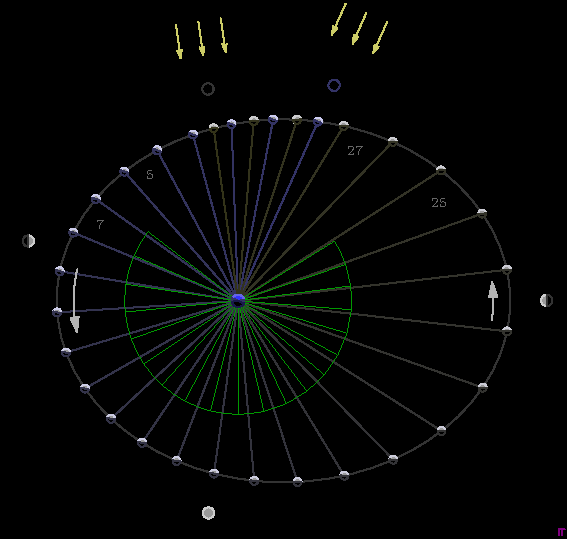 settings.tex="pdflatex";
if(settings.render < 0) settings.render=4;
settings.toolbar=false;
viewportmargin=(2,2);

real a=32, b=40, d=10, dt=21;
real e=66;
pair c = (-8,0);
real s = 1.07;
real r=4, r1=3;
real re=1.1, rm=.7;

path sig=(0,0)--(0,1)--(1,1)--(.5,1)--(.5,0);

size(10cm,15cm);

fill((-b-d,-a-d)--(-b-d,a+dt)--(b+d,a+dt)--(b+d,-a-d)--cycle,black);

//DefaultHead=HookHead;
DefaultHead=SimpleHead;

path orbit = ellipse((0,0),b,a);
path earth = circle(c,re);
path moon = circle(c,rm);
path nearth = buildcycle(arc(c,re,e+80,e-80,CCW),(c+2*dir(e-90))--(c+2*dir(e+90)));
path nmoon = buildcycle(arc(c,rm,e+80,e-80,CCW),(c+dir(e-90))--(c+dir(e+90)));


pair[] p;

for (int i=0;i<=30;++i) {
	path q = (c--(c+2*a*dir(e+(12+s)*i)));
	p.push(intersectionpoint(orbit, q));
}

//for (int i=1;i<=30;i+=2) fill(buildcycle(orbit,(p[i+1]--c--p[i])),rgb(.2,.2,.02i));

for (int i=0;i<=30;++i) draw(c--p[i],rgb(.2,.2,.4-.01i));

draw(orbit,rgb(.2,.2,.2));

for (int i=0;i<=30;++i) {
	filldraw(shift(p[i]-c)*moon,rgb(.6,.6,.6),rgb(.8,.8,.95-0.005i));
	real ee=e+s*i;
	nmoon = buildcycle(arc(c,rm,ee+80,ee-80,CCW),(c+dir(ee-90))--(c+dir(ee+90)));
	filldraw(shift(p[i]-c)*nmoon,rgb(0,0,0),rgb(.2,.2,.4-.01i));
}

//for (int i=0;i<30;i+=2) label(format("$%d$",i+1),p[i]+(p[i+1]-c)*.09+(p[i+1]-p[i])*0.12);

defaultpen(fontsize(7pt));
label("5",c+.9((p[4]+p[5])/2-c),rgb(.4,.4,.4));
label("7",c+.9((p[6]+p[7])/2-c),rgb(.4,.4,.4));
label("25",c+.9((p[24]+p[25])/2-c),rgb(.4,.4,.4));
label("27",c+.9((p[26]+p[27])/2-c),rgb(.4,.4,.4));

real rd=20;
guide gd;
pair[] pd;
real ee=e+(12+s)*6-3, ms=360/27, ds=2.3;
int n0=6;
real[] de={-2,-1,1,2,3,4,5,6,7,8,8,7,6,5,4,3,2,1,-1,-1};
int n=de.length;

//for (int i=0;i<n;++i) {	pd.push(c+rd*dir(ee)); ee+=ms-Cos(ee)*ds;}
for (int i=0;i<n;++i) pd.push(c+rd*dir(e+(12+s)*(i+n0)+de[i]));

for (int i=0;i<n;++i) gd = gd..pd[i];
draw(gd,rgb(0,.6,0)+.3);
for (int i=0;i<n;++i) draw(c--pd[i],rgb(0,.6,0)+.3);

filldraw(earth,rgb(.2,.2,1),rgb(.4,.4,.9));
filldraw(nearth,rgb(.2,.2,.4),rgb(.2,.2,.4));
real ee=e+30s;
nearth = buildcycle(arc(c,re,ee+80,ee-80,CCW),(c+2*dir(ee-90))--(c+2*dir(ee+90)));
filldraw(nearth,rgb(.2,.2,.4),rgb(.2,.2,.4));
nearth = buildcycle(arc(c,re,ee+80,e-80,CCW),(c+2*dir(e-90))--c--(c+2*dir(ee+90)));
filldraw(nearth,rgb(0,0,0),rgb(.1,.1,.3));

path q1 = (c--(c+2*a*dir(170)));
path q2 = (c--(c+2*a*dir(190)));
real[] t1 = intersect(orbit, q1);
real[] t2 = intersect(orbit, q2);
path aa = subpath(orbit,t1[0],t2[0]);
draw(shift(3*dir(0))*aa,rgb(.7,.7,.7),Arrow);

path q1 = (c--(c+2*a*dir(174)));
path q2 = (c--(c+2*a*dir(186)));
real[] t1 = intersect(orbit, q1);
real[] t2 = intersect(orbit, q2);
path aa = subpath(orbit,t1[0],t2[0]);
draw(shift(-3*dir(0))*scale(-1)*aa,rgb(.7,.7,.7),Arrow);

//draw(arc(c,4,e+30,e-27,CCW),blue,Arrow(size=1.5mm));

filldraw(circle(p[0]+7*dir(e),1),rgb(0,0,0),rgb(.2,.2,.4));
filldraw(circle(p[30]+7*dir(e+30s),1),rgb(0,0,0),rgb(.2,.2,.2));
filldraw(circle(p[15]+7*dir(e+180+15s),1),rgb(.6,.6,.6),rgb(.8,.8,.8));
pair cc=(p[7]+p[8])/2+7*dir(e+90+7.5s);
filldraw(circle(cc,1),rgb(.6,.6,.6),rgb(.8,.8,.8));
filldraw(buildcycle(arc(cc,1,80,280,CCW),(cc+2*dir(-90))--(cc+2*dir(90))),rgb(0,0,0),rgb(.2,.2,.2));
pair cc=(p[22]+p[23])/2+7*dir(e-90+22.5s);
filldraw(circle(cc,1),rgb(.6,.6,.6),rgb(.8,.8,.8));
filldraw(buildcycle(arc(cc,1,100,260,CW),(cc+2*dir(-90))--(cc+2*dir(90))),rgb(0,0,0),rgb(.2,.2,.2));

pair cc = p[0]+21*dir(e);
draw(cc--(cc+6*dir(e+180)),rgb(.8,.8,.4),Arrow(size=1.5mm));
cc += 4*dir(e+90);
draw(cc--(cc+6*dir(e+180)),rgb(.8,.8,.4),Arrow(size=1.5mm));
cc -= 8*dir(e+90);
draw(cc--(cc+6*dir(e+180)),rgb(.8,.8,.4),Arrow(size=1.5mm));

pair cc = p[30]+19*dir(e+30s);
draw(cc--(cc+6*dir(e+30s+180)),rgb(.8,.8,.4),Arrow(size=1.5mm));
cc += 4*dir(e+30s+90);
draw(cc--(cc+6*dir(e+30s+180)),rgb(.8,.8,.4),Arrow(size=1.5mm));
cc -= 8*dir(e+30s+90);
draw(cc--(cc+6*dir(e+30s+180)),rgb(.8,.8,.4),Arrow(size=1.5mm));

//dot((b+10,0),black); dot((-b-10,0),black); dot((0,a+18),black); dot((0,-a-10),black);

draw(shift(b+8.6,-a-9.3)*sig,rgb(.5,0,.5));


//shipout(scale(4.0) * currentpicture.fit());
//shipout(bbox(2mm,invisible));

//pen ppp = black; shipout(bbox(ppp,Fill));

